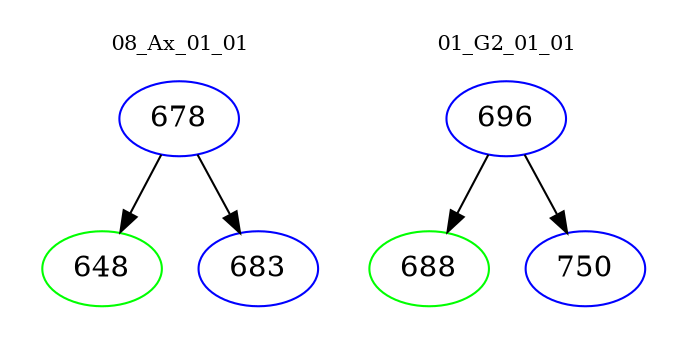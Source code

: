 digraph{
subgraph cluster_0 {
color = white
label = "08_Ax_01_01";
fontsize=10;
T0_678 [label="678", color="blue"]
T0_678 -> T0_648 [color="black"]
T0_648 [label="648", color="green"]
T0_678 -> T0_683 [color="black"]
T0_683 [label="683", color="blue"]
}
subgraph cluster_1 {
color = white
label = "01_G2_01_01";
fontsize=10;
T1_696 [label="696", color="blue"]
T1_696 -> T1_688 [color="black"]
T1_688 [label="688", color="green"]
T1_696 -> T1_750 [color="black"]
T1_750 [label="750", color="blue"]
}
}
